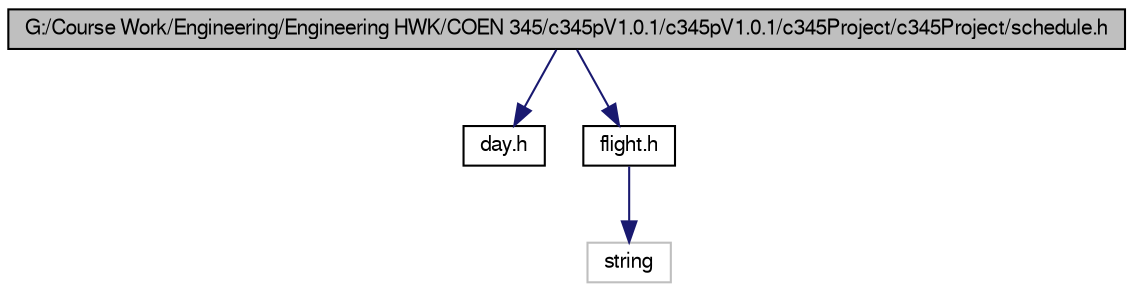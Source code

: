 digraph G
{
  edge [fontname="FreeSans",fontsize="10",labelfontname="FreeSans",labelfontsize="10"];
  node [fontname="FreeSans",fontsize="10",shape=record];
  Node1 [label="G:/Course Work/Engineering/Engineering HWK/COEN 345/c345pV1.0.1/c345pV1.0.1/c345Project/c345Project/schedule.h",height=0.2,width=0.4,color="black", fillcolor="grey75", style="filled" fontcolor="black"];
  Node1 -> Node2 [color="midnightblue",fontsize="10",style="solid",fontname="FreeSans"];
  Node2 [label="day.h",height=0.2,width=0.4,color="black", fillcolor="white", style="filled",URL="$day_8h.html"];
  Node1 -> Node3 [color="midnightblue",fontsize="10",style="solid",fontname="FreeSans"];
  Node3 [label="flight.h",height=0.2,width=0.4,color="black", fillcolor="white", style="filled",URL="$flight_8h.html"];
  Node3 -> Node4 [color="midnightblue",fontsize="10",style="solid",fontname="FreeSans"];
  Node4 [label="string",height=0.2,width=0.4,color="grey75", fillcolor="white", style="filled"];
}
